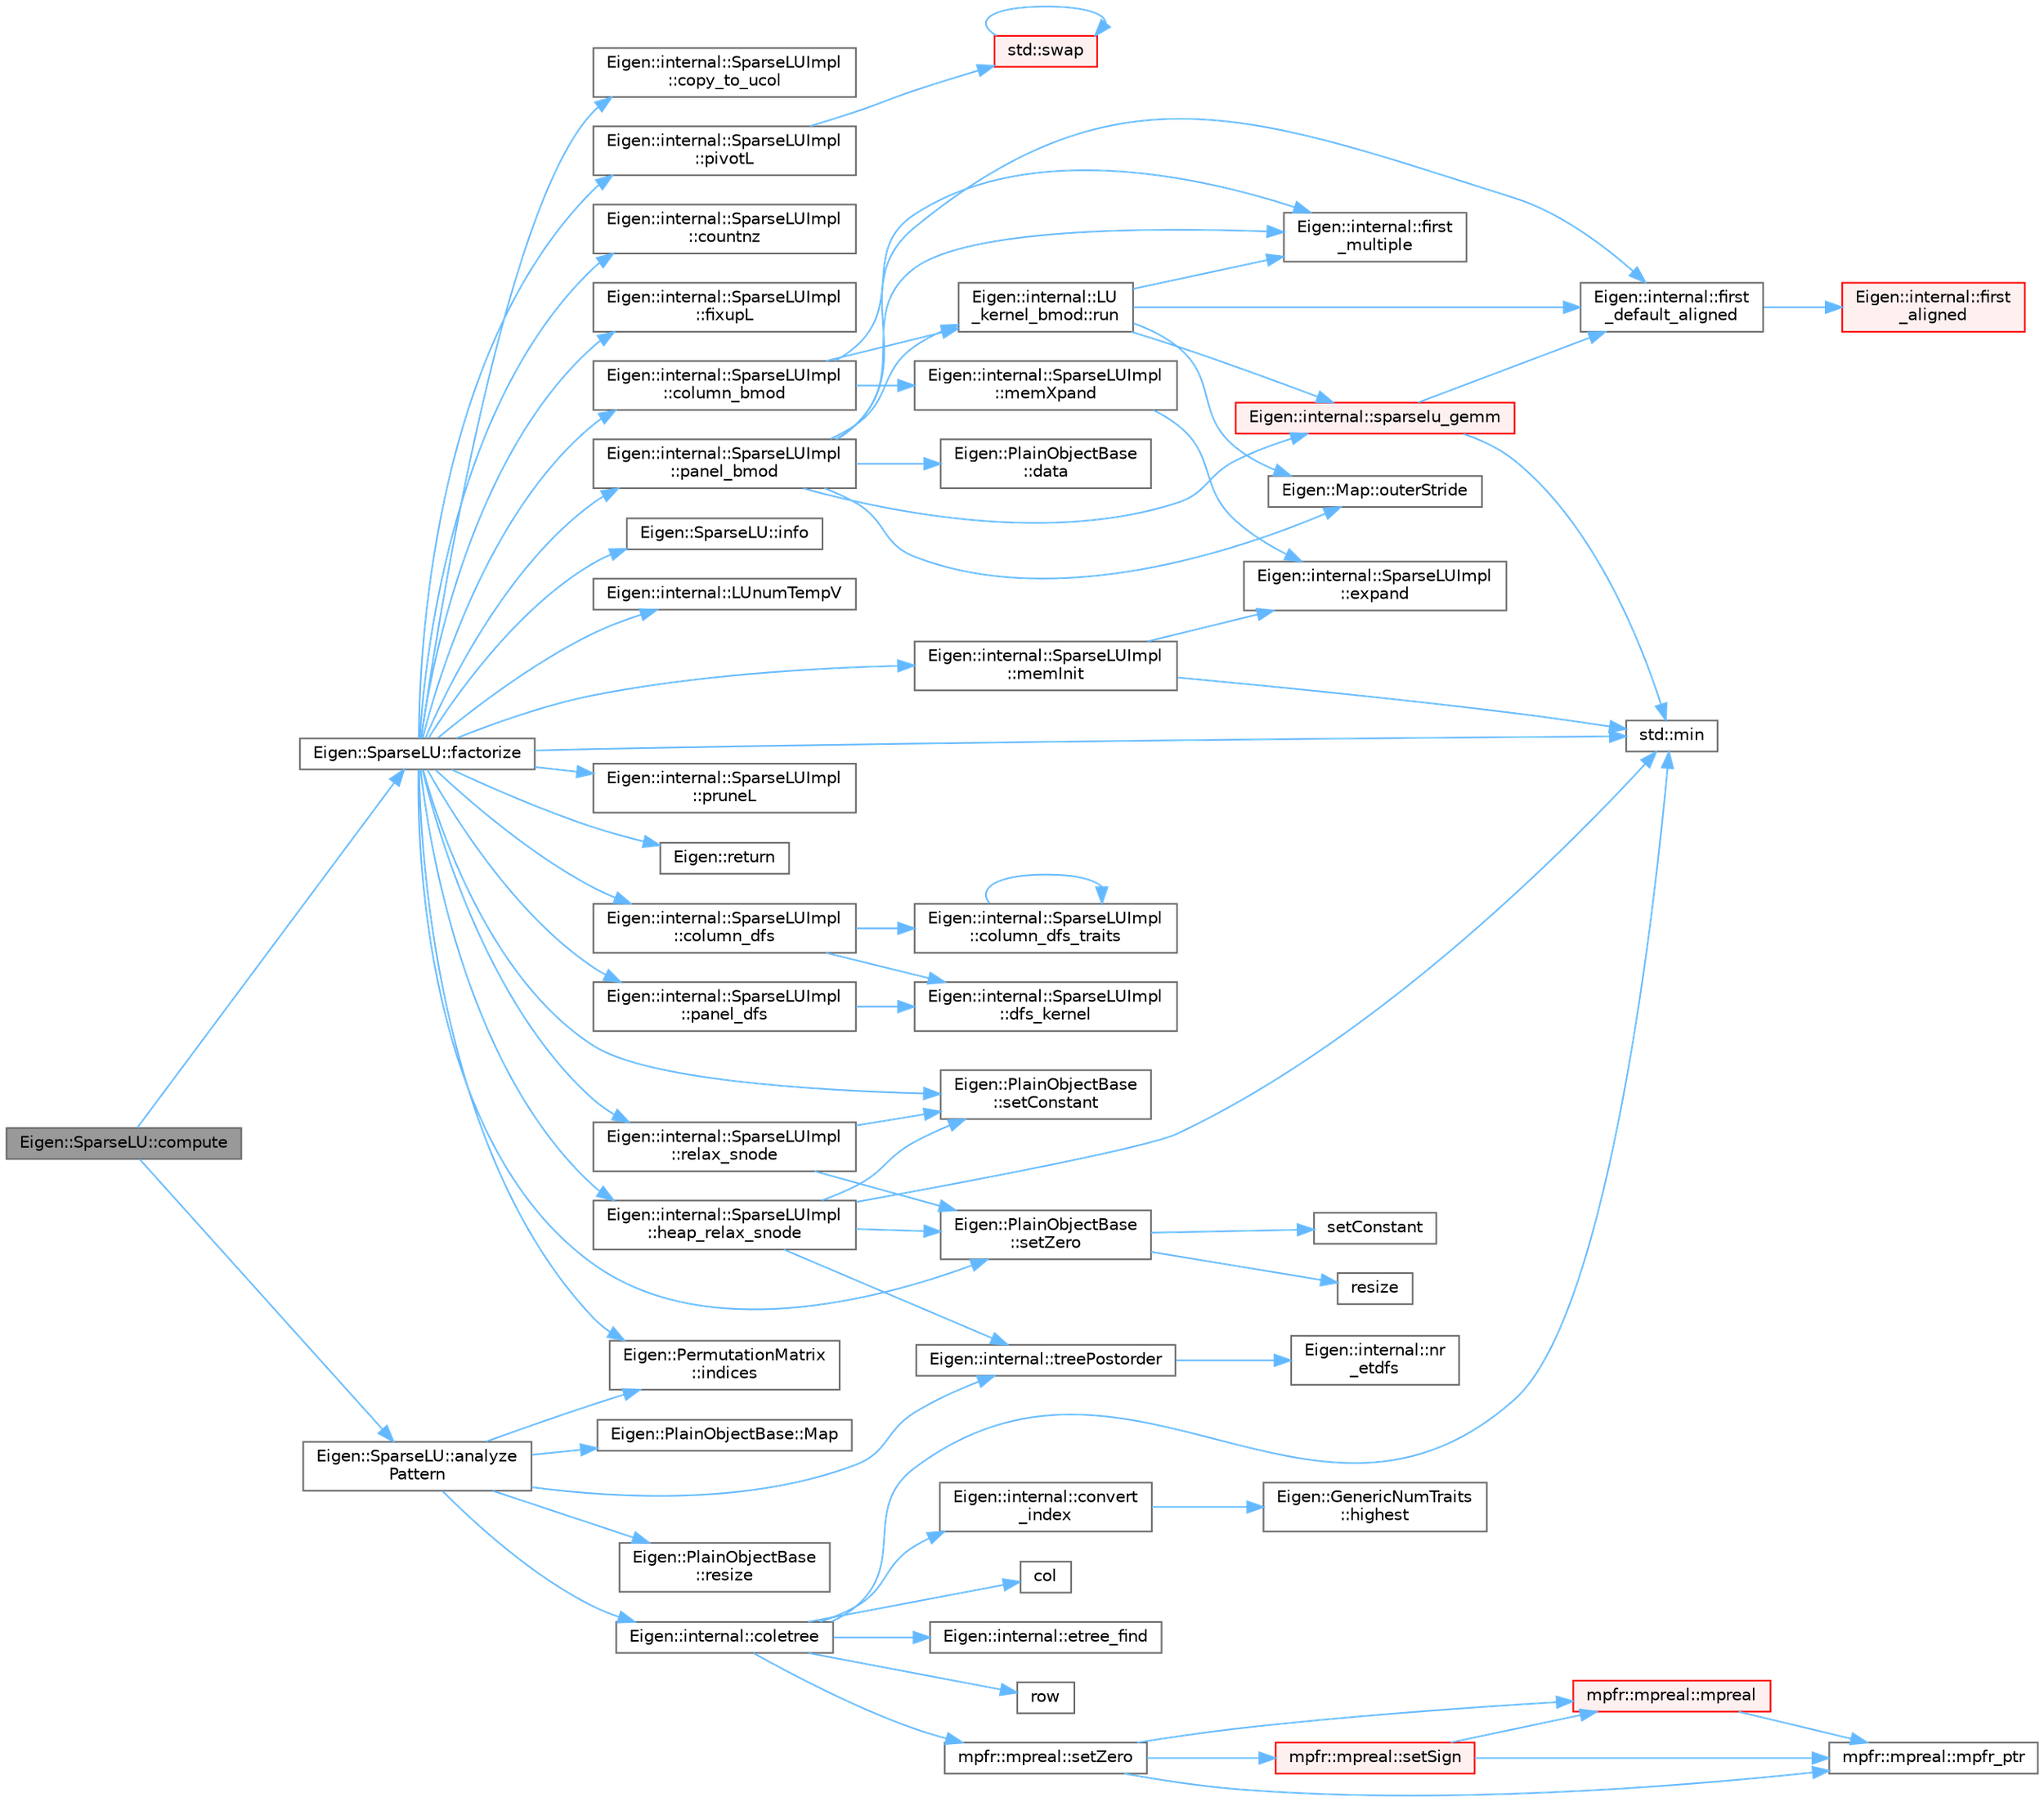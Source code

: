 digraph "Eigen::SparseLU::compute"
{
 // LATEX_PDF_SIZE
  bgcolor="transparent";
  edge [fontname=Helvetica,fontsize=10,labelfontname=Helvetica,labelfontsize=10];
  node [fontname=Helvetica,fontsize=10,shape=box,height=0.2,width=0.4];
  rankdir="LR";
  Node1 [id="Node000001",label="Eigen::SparseLU::compute",height=0.2,width=0.4,color="gray40", fillcolor="grey60", style="filled", fontcolor="black",tooltip=" "];
  Node1 -> Node2 [id="edge1_Node000001_Node000002",color="steelblue1",style="solid",tooltip=" "];
  Node2 [id="Node000002",label="Eigen::SparseLU::analyze\lPattern",height=0.2,width=0.4,color="grey40", fillcolor="white", style="filled",URL="$class_eigen_1_1_sparse_l_u.html#aa907ff958c4f4855145091d2686f3a8a",tooltip=" "];
  Node2 -> Node3 [id="edge2_Node000002_Node000003",color="steelblue1",style="solid",tooltip=" "];
  Node3 [id="Node000003",label="Eigen::internal::coletree",height=0.2,width=0.4,color="grey40", fillcolor="white", style="filled",URL="$namespace_eigen_1_1internal.html#a86181db74ba596a7afbfd89efcc5788c",tooltip=" "];
  Node3 -> Node4 [id="edge3_Node000003_Node000004",color="steelblue1",style="solid",tooltip=" "];
  Node4 [id="Node000004",label="col",height=0.2,width=0.4,color="grey40", fillcolor="white", style="filled",URL="$_matrix_base__col_8cpp.html#aa168d9544aa6d49fce0cbfc0bec849b0",tooltip=" "];
  Node3 -> Node5 [id="edge4_Node000003_Node000005",color="steelblue1",style="solid",tooltip=" "];
  Node5 [id="Node000005",label="Eigen::internal::convert\l_index",height=0.2,width=0.4,color="grey40", fillcolor="white", style="filled",URL="$namespace_eigen_1_1internal.html#a66f17ef65b1821965dcb8ad9a660b064",tooltip=" "];
  Node5 -> Node6 [id="edge5_Node000005_Node000006",color="steelblue1",style="solid",tooltip=" "];
  Node6 [id="Node000006",label="Eigen::GenericNumTraits\l::highest",height=0.2,width=0.4,color="grey40", fillcolor="white", style="filled",URL="$struct_eigen_1_1_generic_num_traits.html#a65bdb77320d731419c061b91b8c4c5be",tooltip=" "];
  Node3 -> Node7 [id="edge6_Node000003_Node000007",color="steelblue1",style="solid",tooltip=" "];
  Node7 [id="Node000007",label="Eigen::internal::etree_find",height=0.2,width=0.4,color="grey40", fillcolor="white", style="filled",URL="$namespace_eigen_1_1internal.html#af1daa938f6414254cc9a754f1ef2490b",tooltip=" "];
  Node3 -> Node8 [id="edge7_Node000003_Node000008",color="steelblue1",style="solid",tooltip=" "];
  Node8 [id="Node000008",label="std::min",height=0.2,width=0.4,color="grey40", fillcolor="white", style="filled",URL="$namespacestd.html#ac7b9885417769949d76890454b6d072e",tooltip=" "];
  Node3 -> Node9 [id="edge8_Node000003_Node000009",color="steelblue1",style="solid",tooltip=" "];
  Node9 [id="Node000009",label="row",height=0.2,width=0.4,color="grey40", fillcolor="white", style="filled",URL="$_matrix_base__row_8cpp.html#a64ef8efef59f875033a27e7cbbc879ec",tooltip=" "];
  Node3 -> Node10 [id="edge9_Node000003_Node000010",color="steelblue1",style="solid",tooltip=" "];
  Node10 [id="Node000010",label="mpfr::mpreal::setZero",height=0.2,width=0.4,color="grey40", fillcolor="white", style="filled",URL="$classmpfr_1_1mpreal.html#a69cebb5059e49c332da6d0448248e974",tooltip=" "];
  Node10 -> Node11 [id="edge10_Node000010_Node000011",color="steelblue1",style="solid",tooltip=" "];
  Node11 [id="Node000011",label="mpfr::mpreal::mpfr_ptr",height=0.2,width=0.4,color="grey40", fillcolor="white", style="filled",URL="$classmpfr_1_1mpreal.html#af4e3b56888463376c675cac70b6ceca3",tooltip=" "];
  Node10 -> Node12 [id="edge11_Node000010_Node000012",color="steelblue1",style="solid",tooltip=" "];
  Node12 [id="Node000012",label="mpfr::mpreal::mpreal",height=0.2,width=0.4,color="red", fillcolor="#FFF0F0", style="filled",URL="$classmpfr_1_1mpreal.html#a9c370c68865b32775c1c1cb5123cea90",tooltip=" "];
  Node12 -> Node11 [id="edge12_Node000012_Node000011",color="steelblue1",style="solid",tooltip=" "];
  Node10 -> Node14 [id="edge13_Node000010_Node000014",color="steelblue1",style="solid",tooltip=" "];
  Node14 [id="Node000014",label="mpfr::mpreal::setSign",height=0.2,width=0.4,color="red", fillcolor="#FFF0F0", style="filled",URL="$classmpfr_1_1mpreal.html#a4797fe1018fce0dc04fb47f754776984",tooltip=" "];
  Node14 -> Node11 [id="edge14_Node000014_Node000011",color="steelblue1",style="solid",tooltip=" "];
  Node14 -> Node12 [id="edge15_Node000014_Node000012",color="steelblue1",style="solid",tooltip=" "];
  Node2 -> Node16 [id="edge16_Node000002_Node000016",color="steelblue1",style="solid",tooltip=" "];
  Node16 [id="Node000016",label="Eigen::PlainObjectBase::Map",height=0.2,width=0.4,color="grey40", fillcolor="white", style="filled",URL="$class_eigen_1_1_plain_object_base.html#a44523f8b49c90154f6195c6f04666499",tooltip=" "];
  Node2 -> Node17 [id="edge17_Node000002_Node000017",color="steelblue1",style="solid",tooltip=" "];
  Node17 [id="Node000017",label="Eigen::PermutationMatrix\l::indices",height=0.2,width=0.4,color="grey40", fillcolor="white", style="filled",URL="$class_eigen_1_1_permutation_matrix.html#a9a2ae1608cc19e77e77863fce02f9066",tooltip=" "];
  Node2 -> Node18 [id="edge18_Node000002_Node000018",color="steelblue1",style="solid",tooltip=" "];
  Node18 [id="Node000018",label="Eigen::PlainObjectBase\l::resize",height=0.2,width=0.4,color="grey40", fillcolor="white", style="filled",URL="$class_eigen_1_1_plain_object_base.html#a99d9054ee2d5a40c6e00ded0265e9cea",tooltip=" "];
  Node2 -> Node19 [id="edge19_Node000002_Node000019",color="steelblue1",style="solid",tooltip=" "];
  Node19 [id="Node000019",label="Eigen::internal::treePostorder",height=0.2,width=0.4,color="grey40", fillcolor="white", style="filled",URL="$namespace_eigen_1_1internal.html#ab414b5990bd6c865958a9231ff418d20",tooltip="Post order a tree"];
  Node19 -> Node20 [id="edge20_Node000019_Node000020",color="steelblue1",style="solid",tooltip=" "];
  Node20 [id="Node000020",label="Eigen::internal::nr\l_etdfs",height=0.2,width=0.4,color="grey40", fillcolor="white", style="filled",URL="$namespace_eigen_1_1internal.html#acbd726e03f667e0dc788c6b4e92d61ec",tooltip=" "];
  Node1 -> Node21 [id="edge21_Node000001_Node000021",color="steelblue1",style="solid",tooltip=" "];
  Node21 [id="Node000021",label="Eigen::SparseLU::factorize",height=0.2,width=0.4,color="grey40", fillcolor="white", style="filled",URL="$class_eigen_1_1_sparse_l_u.html#a39858b0e72f2659d596364e252b34cbc",tooltip=" "];
  Node21 -> Node22 [id="edge22_Node000021_Node000022",color="steelblue1",style="solid",tooltip=" "];
  Node22 [id="Node000022",label="Eigen::internal::SparseLUImpl\l::column_bmod",height=0.2,width=0.4,color="grey40", fillcolor="white", style="filled",URL="$class_eigen_1_1internal_1_1_sparse_l_u_impl.html#ae34275602cf12560edfcaf7cd5cbe932",tooltip="Performs numeric block updates (sup-col) in topological order"];
  Node22 -> Node23 [id="edge23_Node000022_Node000023",color="steelblue1",style="solid",tooltip=" "];
  Node23 [id="Node000023",label="Eigen::internal::first\l_multiple",height=0.2,width=0.4,color="grey40", fillcolor="white", style="filled",URL="$namespace_eigen_1_1internal.html#a5692cd3c30a1b398f9c6d23edca0262f",tooltip=" "];
  Node22 -> Node24 [id="edge24_Node000022_Node000024",color="steelblue1",style="solid",tooltip=" "];
  Node24 [id="Node000024",label="Eigen::internal::SparseLUImpl\l::memXpand",height=0.2,width=0.4,color="grey40", fillcolor="white", style="filled",URL="$class_eigen_1_1internal_1_1_sparse_l_u_impl.html#a2a6465f1173fd8b74b2e5b8ceec53343",tooltip="Expand the existing storage"];
  Node24 -> Node25 [id="edge25_Node000024_Node000025",color="steelblue1",style="solid",tooltip=" "];
  Node25 [id="Node000025",label="Eigen::internal::SparseLUImpl\l::expand",height=0.2,width=0.4,color="grey40", fillcolor="white", style="filled",URL="$class_eigen_1_1internal_1_1_sparse_l_u_impl.html#acc7811f7de19ffb804cb4b1fd5288f3e",tooltip=" "];
  Node22 -> Node26 [id="edge26_Node000022_Node000026",color="steelblue1",style="solid",tooltip=" "];
  Node26 [id="Node000026",label="Eigen::internal::LU\l_kernel_bmod::run",height=0.2,width=0.4,color="grey40", fillcolor="white", style="filled",URL="$struct_eigen_1_1internal_1_1_l_u__kernel__bmod.html#a475f853efdc24aaca3444da518f40ba8",tooltip=" "];
  Node26 -> Node27 [id="edge27_Node000026_Node000027",color="steelblue1",style="solid",tooltip=" "];
  Node27 [id="Node000027",label="Eigen::internal::first\l_default_aligned",height=0.2,width=0.4,color="grey40", fillcolor="white", style="filled",URL="$namespace_eigen_1_1internal.html#a8f16b915ba954e15a13f76ca3016830a",tooltip=" "];
  Node27 -> Node28 [id="edge28_Node000027_Node000028",color="steelblue1",style="solid",tooltip=" "];
  Node28 [id="Node000028",label="Eigen::internal::first\l_aligned",height=0.2,width=0.4,color="red", fillcolor="#FFF0F0", style="filled",URL="$namespace_eigen_1_1internal.html#ab83986b0ebbd20ebde1f9033162ca121",tooltip=" "];
  Node26 -> Node23 [id="edge29_Node000026_Node000023",color="steelblue1",style="solid",tooltip=" "];
  Node26 -> Node30 [id="edge30_Node000026_Node000030",color="steelblue1",style="solid",tooltip=" "];
  Node30 [id="Node000030",label="Eigen::Map::outerStride",height=0.2,width=0.4,color="grey40", fillcolor="white", style="filled",URL="$class_eigen_1_1_map.html#a093dbac0c6fc7ce050f2e0c10280637c",tooltip=" "];
  Node26 -> Node31 [id="edge31_Node000026_Node000031",color="steelblue1",style="solid",tooltip=" "];
  Node31 [id="Node000031",label="Eigen::internal::sparselu_gemm",height=0.2,width=0.4,color="red", fillcolor="#FFF0F0", style="filled",URL="$namespace_eigen_1_1internal.html#a32f426c047271d8068ce90f72ff64632",tooltip=" "];
  Node31 -> Node27 [id="edge32_Node000031_Node000027",color="steelblue1",style="solid",tooltip=" "];
  Node31 -> Node8 [id="edge33_Node000031_Node000008",color="steelblue1",style="solid",tooltip=" "];
  Node21 -> Node35 [id="edge34_Node000021_Node000035",color="steelblue1",style="solid",tooltip=" "];
  Node35 [id="Node000035",label="Eigen::internal::SparseLUImpl\l::column_dfs",height=0.2,width=0.4,color="grey40", fillcolor="white", style="filled",URL="$class_eigen_1_1internal_1_1_sparse_l_u_impl.html#a6f543ae02eb6467e9bcc1e5cec8ccdd2",tooltip="Performs a symbolic factorization on column jcol and decide the supernode boundary"];
  Node35 -> Node36 [id="edge35_Node000035_Node000036",color="steelblue1",style="solid",tooltip=" "];
  Node36 [id="Node000036",label="Eigen::internal::SparseLUImpl\l::column_dfs_traits",height=0.2,width=0.4,color="grey40", fillcolor="white", style="filled",URL="$class_eigen_1_1internal_1_1_sparse_l_u_impl.html#aeb52445d9b5f3ca9a6e74be2e7e42e12",tooltip=" "];
  Node36 -> Node36 [id="edge36_Node000036_Node000036",color="steelblue1",style="solid",tooltip=" "];
  Node35 -> Node37 [id="edge37_Node000035_Node000037",color="steelblue1",style="solid",tooltip=" "];
  Node37 [id="Node000037",label="Eigen::internal::SparseLUImpl\l::dfs_kernel",height=0.2,width=0.4,color="grey40", fillcolor="white", style="filled",URL="$class_eigen_1_1internal_1_1_sparse_l_u_impl.html#aef49b896c596d9e4893d3ae468d1dfac",tooltip=" "];
  Node21 -> Node38 [id="edge38_Node000021_Node000038",color="steelblue1",style="solid",tooltip=" "];
  Node38 [id="Node000038",label="Eigen::internal::SparseLUImpl\l::copy_to_ucol",height=0.2,width=0.4,color="grey40", fillcolor="white", style="filled",URL="$class_eigen_1_1internal_1_1_sparse_l_u_impl.html#ae4867ed1d5f104f9245411c356416a21",tooltip="Performs numeric block updates (sup-col) in topological order"];
  Node21 -> Node39 [id="edge39_Node000021_Node000039",color="steelblue1",style="solid",tooltip=" "];
  Node39 [id="Node000039",label="Eigen::internal::SparseLUImpl\l::countnz",height=0.2,width=0.4,color="grey40", fillcolor="white", style="filled",URL="$class_eigen_1_1internal_1_1_sparse_l_u_impl.html#acbede3f259186d48ad42ca093f80b64b",tooltip="Count Nonzero elements in the factors"];
  Node21 -> Node40 [id="edge40_Node000021_Node000040",color="steelblue1",style="solid",tooltip=" "];
  Node40 [id="Node000040",label="Eigen::internal::SparseLUImpl\l::fixupL",height=0.2,width=0.4,color="grey40", fillcolor="white", style="filled",URL="$class_eigen_1_1internal_1_1_sparse_l_u_impl.html#ae1d1ed091956ff4e5734b4e3f79f866e",tooltip="Fix up the data storage lsub for L-subscripts."];
  Node21 -> Node41 [id="edge41_Node000021_Node000041",color="steelblue1",style="solid",tooltip=" "];
  Node41 [id="Node000041",label="Eigen::internal::SparseLUImpl\l::heap_relax_snode",height=0.2,width=0.4,color="grey40", fillcolor="white", style="filled",URL="$class_eigen_1_1internal_1_1_sparse_l_u_impl.html#a88952ce33c968374b149e31d0539178d",tooltip="Identify the initial relaxed supernodes"];
  Node41 -> Node8 [id="edge42_Node000041_Node000008",color="steelblue1",style="solid",tooltip=" "];
  Node41 -> Node42 [id="edge43_Node000041_Node000042",color="steelblue1",style="solid",tooltip=" "];
  Node42 [id="Node000042",label="Eigen::PlainObjectBase\l::setConstant",height=0.2,width=0.4,color="grey40", fillcolor="white", style="filled",URL="$class_eigen_1_1_plain_object_base.html#ac8dea1df3d92b752cc683ff42abf6f9b",tooltip=" "];
  Node41 -> Node43 [id="edge44_Node000041_Node000043",color="steelblue1",style="solid",tooltip=" "];
  Node43 [id="Node000043",label="Eigen::PlainObjectBase\l::setZero",height=0.2,width=0.4,color="grey40", fillcolor="white", style="filled",URL="$class_eigen_1_1_plain_object_base.html#ac21ad5f989f320e46958b75ac8d9a1da",tooltip=" "];
  Node43 -> Node44 [id="edge45_Node000043_Node000044",color="steelblue1",style="solid",tooltip=" "];
  Node44 [id="Node000044",label="resize",height=0.2,width=0.4,color="grey40", fillcolor="white", style="filled",URL="$_matrix__resize__int_8cpp.html#a768dd1b4259f262bcd4cab5e61afcea1",tooltip=" "];
  Node43 -> Node45 [id="edge46_Node000043_Node000045",color="steelblue1",style="solid",tooltip=" "];
  Node45 [id="Node000045",label="setConstant",height=0.2,width=0.4,color="grey40", fillcolor="white", style="filled",URL="$_matrix__set_constant__int_8cpp.html#a76d9bdf892e002d33c2bbf3c5bf8ca5b",tooltip=" "];
  Node41 -> Node19 [id="edge47_Node000041_Node000019",color="steelblue1",style="solid",tooltip=" "];
  Node21 -> Node17 [id="edge48_Node000021_Node000017",color="steelblue1",style="solid",tooltip=" "];
  Node21 -> Node46 [id="edge49_Node000021_Node000046",color="steelblue1",style="solid",tooltip=" "];
  Node46 [id="Node000046",label="Eigen::SparseLU::info",height=0.2,width=0.4,color="grey40", fillcolor="white", style="filled",URL="$class_eigen_1_1_sparse_l_u.html#ab0d0c1744ffd5a1dff578a44bcef2a3d",tooltip="Reports whether previous computation was successful."];
  Node21 -> Node47 [id="edge50_Node000021_Node000047",color="steelblue1",style="solid",tooltip=" "];
  Node47 [id="Node000047",label="Eigen::internal::LUnumTempV",height=0.2,width=0.4,color="grey40", fillcolor="white", style="filled",URL="$namespace_eigen_1_1internal.html#a06f46a81823c2cad7049491f40de06e6",tooltip=" "];
  Node21 -> Node48 [id="edge51_Node000021_Node000048",color="steelblue1",style="solid",tooltip=" "];
  Node48 [id="Node000048",label="Eigen::internal::SparseLUImpl\l::memInit",height=0.2,width=0.4,color="grey40", fillcolor="white", style="filled",URL="$class_eigen_1_1internal_1_1_sparse_l_u_impl.html#ac018b8ed9664d4e19e34f1ff2d6c578a",tooltip="Allocate various working space for the numerical factorization phase."];
  Node48 -> Node25 [id="edge52_Node000048_Node000025",color="steelblue1",style="solid",tooltip=" "];
  Node48 -> Node8 [id="edge53_Node000048_Node000008",color="steelblue1",style="solid",tooltip=" "];
  Node21 -> Node8 [id="edge54_Node000021_Node000008",color="steelblue1",style="solid",tooltip=" "];
  Node21 -> Node49 [id="edge55_Node000021_Node000049",color="steelblue1",style="solid",tooltip=" "];
  Node49 [id="Node000049",label="Eigen::internal::SparseLUImpl\l::panel_bmod",height=0.2,width=0.4,color="grey40", fillcolor="white", style="filled",URL="$class_eigen_1_1internal_1_1_sparse_l_u_impl.html#a277936738db49e25285164ac25c498c3",tooltip="Performs numeric block updates (sup-panel) in topological order."];
  Node49 -> Node50 [id="edge56_Node000049_Node000050",color="steelblue1",style="solid",tooltip=" "];
  Node50 [id="Node000050",label="Eigen::PlainObjectBase\l::data",height=0.2,width=0.4,color="grey40", fillcolor="white", style="filled",URL="$class_eigen_1_1_plain_object_base.html#a322d4d48cc285b60e0dff100db522342",tooltip=" "];
  Node49 -> Node27 [id="edge57_Node000049_Node000027",color="steelblue1",style="solid",tooltip=" "];
  Node49 -> Node23 [id="edge58_Node000049_Node000023",color="steelblue1",style="solid",tooltip=" "];
  Node49 -> Node30 [id="edge59_Node000049_Node000030",color="steelblue1",style="solid",tooltip=" "];
  Node49 -> Node26 [id="edge60_Node000049_Node000026",color="steelblue1",style="solid",tooltip=" "];
  Node49 -> Node31 [id="edge61_Node000049_Node000031",color="steelblue1",style="solid",tooltip=" "];
  Node21 -> Node51 [id="edge62_Node000021_Node000051",color="steelblue1",style="solid",tooltip=" "];
  Node51 [id="Node000051",label="Eigen::internal::SparseLUImpl\l::panel_dfs",height=0.2,width=0.4,color="grey40", fillcolor="white", style="filled",URL="$class_eigen_1_1internal_1_1_sparse_l_u_impl.html#acaf62fda387ea03e9caa2734e4e7b0c9",tooltip="Performs a symbolic factorization on a panel of columns [jcol, jcol+w)"];
  Node51 -> Node37 [id="edge63_Node000051_Node000037",color="steelblue1",style="solid",tooltip=" "];
  Node21 -> Node52 [id="edge64_Node000021_Node000052",color="steelblue1",style="solid",tooltip=" "];
  Node52 [id="Node000052",label="Eigen::internal::SparseLUImpl\l::pivotL",height=0.2,width=0.4,color="grey40", fillcolor="white", style="filled",URL="$class_eigen_1_1internal_1_1_sparse_l_u_impl.html#ab5f56947465b829f8d523575724c3ac6",tooltip="Performs the numerical pivotin on the current column of L, and the CDIV operation."];
  Node52 -> Node53 [id="edge65_Node000052_Node000053",color="steelblue1",style="solid",tooltip=" "];
  Node53 [id="Node000053",label="std::swap",height=0.2,width=0.4,color="red", fillcolor="#FFF0F0", style="filled",URL="$namespacestd.html#a3acbe51b6415e9284430194bf04944e1",tooltip=" "];
  Node53 -> Node53 [id="edge66_Node000053_Node000053",color="steelblue1",style="solid",tooltip=" "];
  Node21 -> Node55 [id="edge67_Node000021_Node000055",color="steelblue1",style="solid",tooltip=" "];
  Node55 [id="Node000055",label="Eigen::internal::SparseLUImpl\l::pruneL",height=0.2,width=0.4,color="grey40", fillcolor="white", style="filled",URL="$class_eigen_1_1internal_1_1_sparse_l_u_impl.html#a350464d1c83182fbd7da8a5a74bdfde8",tooltip="Prunes the L-structure."];
  Node21 -> Node56 [id="edge68_Node000021_Node000056",color="steelblue1",style="solid",tooltip=" "];
  Node56 [id="Node000056",label="Eigen::internal::SparseLUImpl\l::relax_snode",height=0.2,width=0.4,color="grey40", fillcolor="white", style="filled",URL="$class_eigen_1_1internal_1_1_sparse_l_u_impl.html#a33672df380f94e774c5a6919d3474af4",tooltip="Identify the initial relaxed supernodes"];
  Node56 -> Node42 [id="edge69_Node000056_Node000042",color="steelblue1",style="solid",tooltip=" "];
  Node56 -> Node43 [id="edge70_Node000056_Node000043",color="steelblue1",style="solid",tooltip=" "];
  Node21 -> Node57 [id="edge71_Node000021_Node000057",color="steelblue1",style="solid",tooltip=" "];
  Node57 [id="Node000057",label="Eigen::return",height=0.2,width=0.4,color="grey40", fillcolor="white", style="filled",URL="$namespace_eigen.html#aa0c1fcb4db649060eab9129e41264054",tooltip=" "];
  Node21 -> Node42 [id="edge72_Node000021_Node000042",color="steelblue1",style="solid",tooltip=" "];
  Node21 -> Node43 [id="edge73_Node000021_Node000043",color="steelblue1",style="solid",tooltip=" "];
}
